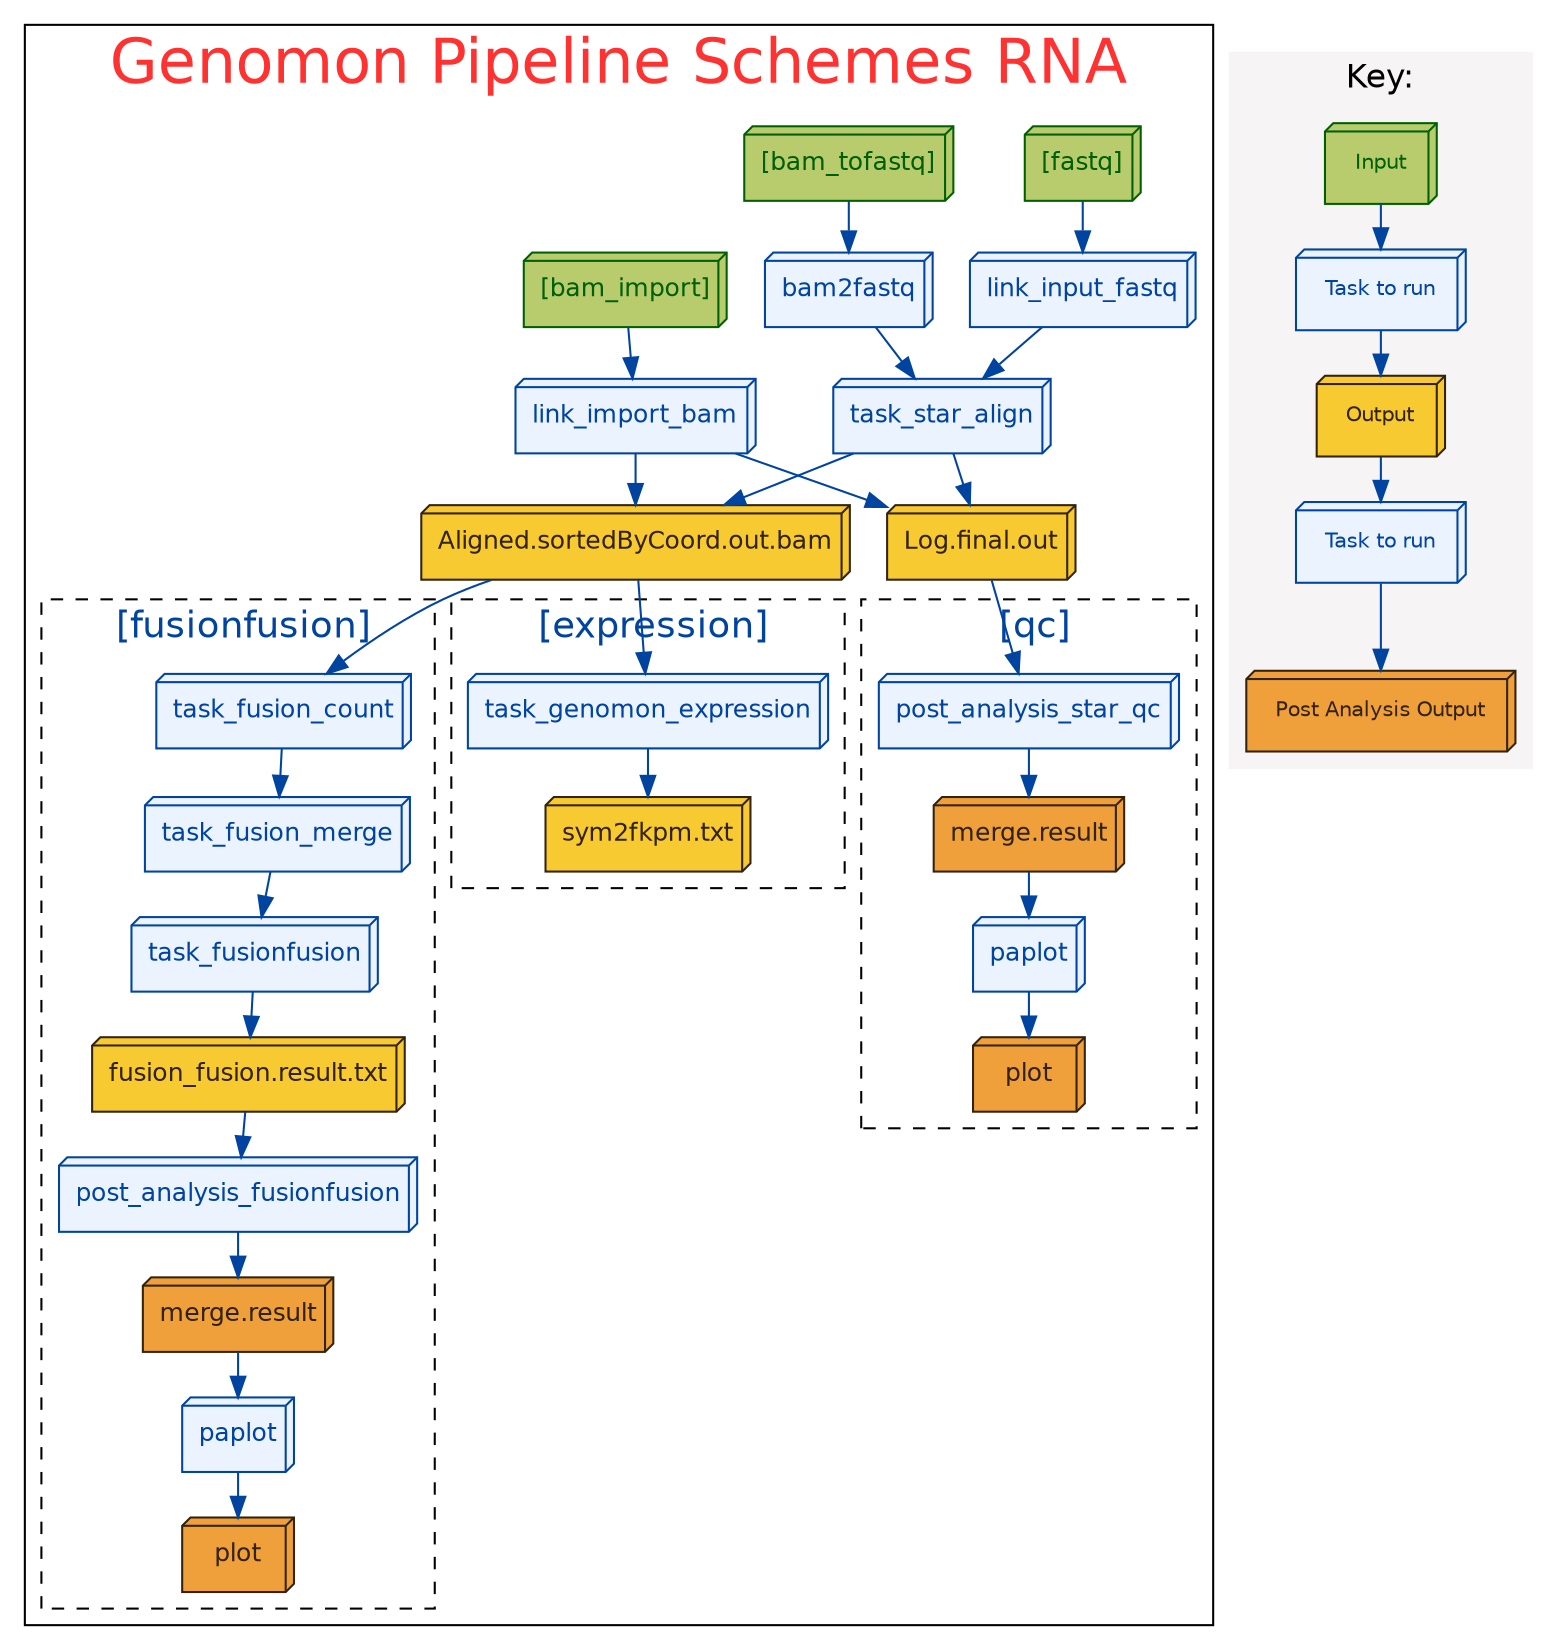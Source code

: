 digraph "Genomon Pipeline Schemes RNA"
{
	size = "11";
	splines = true;
	fontsize = "30";
	ranksep = 0.3;
	node[fontname = "helvetica", fontsize="12"];
	graph[clusterrank = "local"];
	
	subgraph clustertasks
	{
		rank="min";
		fontname = "helvetica"
		fontcolor = "#FF3232";
		label = "Genomon Pipeline Schemes RNA";

		#### nodes
		# input
		t_input_bam2fastq   [color="#006000", fillcolor="#B8CC6E", fontcolor="#006000", shape=box3d, style=filled, label="[bam_tofastq]"];
		t_input_fastq         [color="#006000", fillcolor="#B8CC6E", fontcolor="#006000", shape=box3d, style=filled, label="[fastq]"];
		t_input_bamimport     [color="#006000", fillcolor="#B8CC6E", fontcolor="#006000", shape=box3d, style=filled, label="[bam_import]"];
		
		# stage
		t_bam2fastq           [color="#0044A0", fillcolor="#EBF3FF", fontcolor="#0044A0", shape=box3d, style=filled, label="bam2fastq"];
		t_link_import_bam     [color="#0044A0", fillcolor="#EBF3FF", fontcolor="#0044A0", shape=box3d, style=filled, label="link_import_bam"];
		t_link_input_fastq    [color="#0044A0", fillcolor="#EBF3FF", fontcolor="#0044A0", shape=box3d, style=filled, label="link_input_fastq"];
		t_star                [color="#0044A0", fillcolor="#EBF3FF", fontcolor="#0044A0", shape=box3d, style=filled, label="task_star_align"];
		
		# output
		t_output_star         [color="#33220D", fillcolor="#F8CA31", fontcolor="#33220D", shape=box3d, style=filled, label="Aligned.sortedByCoord.out.bam"];
		t_output_starqc       [color="#33220D", fillcolor="#F8CA31", fontcolor="#33220D", shape=box3d, style=filled, label="Log.final.out"];
		
		#### lines
		# input
		t_input_bam2fastq -> t_bam2fastq[color="#0044A0"];
		t_input_fastq -> t_link_input_fastq[color="#0044A0"];
		t_input_bamimport -> t_link_import_bam[color="#0044A0"];
		
		# stage
		t_bam2fastq -> t_star[color="#0044A0"];
		t_link_input_fastq -> t_star[color="#0044A0"];
		
		t_star -> t_output_star[color="#0044A0"];
		t_star -> t_output_starqc[color="#0044A0"];
		t_link_import_bam -> t_output_star[color="#0044A0"];
		t_link_import_bam -> t_output_starqc[color="#0044A0"];
		
		t_output_star -> t_fusion_c[color="#0044A0"];
		t_output_star -> t_expression[color="#0044A0"];
		t_output_starqc -> t_pa_starqc[color="#0044A0"];
	
		subgraph clustertasks_fusion
		{
			rank="min";
			fontname = "helvetica";
			fontcolor = "#0044A0";
			fontsize = "18";
			label = " [fusionfusion]";
			style = dashed;

			#### nodes
			t_fusion_c            [color="#0044A0", fillcolor="#EBF3FF", fontcolor="#0044A0", shape=box3d, style=filled, label="task_fusion_count"];
			t_fusion_m            [color="#0044A0", fillcolor="#EBF3FF", fontcolor="#0044A0", shape=box3d, style=filled, label="task_fusion_merge"];
			t_fusion              [color="#0044A0", fillcolor="#EBF3FF", fontcolor="#0044A0", shape=box3d, style=filled, label="task_fusionfusion"];
			t_pa_ff               [color="#0044A0", fillcolor="#EBF3FF", fontcolor="#0044A0", shape=box3d, style=filled, label="post_analysis_fusionfusion"];
			t_paplot_ff           [color="#0044A0", fillcolor="#EBF3FF", fontcolor="#0044A0", shape=box3d, style=filled, label="paplot"];
			
			# output
			t_output_fusion       [color="#33220D", fillcolor="#F8CA31", fontcolor="#33220D", shape=box3d, style=filled, label="fusion_fusion.result.txt"];
			t_output_pa_ff        [color="#33220D", fillcolor="#EFA03B", fontcolor="#33220D", shape=box3d, style=filled, label="merge.result"];
			t_output_paplot_ff    [color="#33220D", fillcolor="#EFA03B", fontcolor="#33220D", shape=box3d, style=filled, label="plot"];

			#### lines
			# stage
			t_fusion_c -> t_fusion_m[color="#0044A0"];
			t_fusion_m -> t_fusion[color="#0044A0"];
			
			# output
			t_fusion -> t_output_fusion[color="#0044A0"];

			# post_analysis
			t_output_fusion -> t_pa_ff[color="#0044A0"];
			t_pa_ff -> t_output_pa_ff[color="#0044A0"];

			# paplot
			t_output_pa_ff -> t_paplot_ff[color="#0044A0"];
			t_paplot_ff -> t_output_paplot_ff[color="#0044A0"];
		}

		subgraph clustertasks_expression
		{
			rank="min";
			fontname = "helvetica";
			fontcolor = "#0044A0";
			fontsize = "18";
			label = " [expression]";
			style = dashed;

			#### nodes
			# nodes
			t_expression              [color="#0044A0", fillcolor="#EBF3FF", fontcolor="#0044A0", shape=box3d, style=filled, label="task_genomon_expression"];
			#t_pa_expression           [color="#0044A0", fillcolor="#EBF3FF", fontcolor="#0044A0", shape=box3d, style=filled, label="post_analysis_expression"];
			#t_paplot_expression       [color="#0044A0", fillcolor="#EBF3FF", fontcolor="#0044A0", shape=box3d, style=filled, label="paplot"];
			
			# output
			t_output_expression       [color="#33220D", fillcolor="#F8CA31", fontcolor="#33220D", shape=box3d, style=filled, label="sym2fkpm.txt"];
			#t_output_pa_expression    [color="#33220D", fillcolor="#EBF3FF", fontcolor="#33220D", shape=box3d, style=filled, label="merge.result"];
			#t_output_paplot_expression[color="#33220D", fillcolor="#EBF3FF", fontcolor="#33220D", shape=box3d, style=filled, label="plot"];
			

			#### lines
			# stage
			t_expression -> t_output_expression[color="#0044A0"];
			
			# post_analysis
			#t_output_expression -> t_pa_expression[color="#0044A0"];
			#t_pa_expression -> t_output_pa_expression[color="#0044A0"];

			# paplot
			#t_output_pa_expression -> t_paplot_expression[color="#0044A0"];
			#t_paplot_expression -> t_output_paplot_expression[color="#0044A0"];
		}

		subgraph clustertasks_starqc
		{
			rank="min";
			fontname = "helvetica";
			fontcolor = "#0044A0";
			fontsize = "18";
			label = " [qc]";
			style = dashed;

			#### nodes
			# nodes
			t_pa_starqc           [color="#0044A0", fillcolor="#EBF3FF", fontcolor="#0044A0", shape=box3d, style=filled, label="post_analysis_star_qc"];
			t_paplot_starqc       [color="#0044A0", fillcolor="#EBF3FF", fontcolor="#0044A0", shape=box3d, style=filled, label="paplot"];
			
			# output
			t_output_pa_starqc    [color="#33220D", fillcolor="#EFA03B", fontcolor="#33220D", shape=box3d, style=filled, label="merge.result"];
			t_output_paplot_starqc[color="#33220D", fillcolor="#EFA03B", fontcolor="#33220D", shape=box3d, style=filled, label="plot"];
			

			#### lines
			# post_analysis
			t_pa_starqc -> t_output_pa_starqc[color="#0044A0"];

			# paplot
			t_output_pa_starqc -> t_paplot_starqc[color="#0044A0"];
			t_paplot_starqc -> t_output_paplot_starqc[color="#0044A0"];
		}
	}
	
	subgraph clusterkey1
	{
		rank = "min";
		style  = filled;
		
		fontname = "helvetica"
		fontsize = 16;
		color = "#F6F4F4";
		label = "Key:"

		node[margin="0.2,0.2", fontname = "helvetica", fontsize="10"];
		k1_1[color="#006000", fillcolor="#B8CC6E", fontcolor="#006000", label="Input", shape=box3d, style=filled];
		k2_1[color="#0044A0", fillcolor="#EBF3FF", fontcolor="#0044A0", label="Task to run", shape=box3d, style=filled];
		k3_1[color="#33220D", fillcolor="#F8CA31", fontcolor="#33220D", label="Output", shape=box3d, style=filled];
		k4_1[color="#0044A0", fillcolor="#EBF3FF", fontcolor="#0044A0", label="Task to run", shape=box3d, style=filled];
		k5_1[color="#33220D", fillcolor="#EFA03B", fontcolor="#33220D", label="Post Analysis Output", shape=box3d, style=filled];
		k1_1 -> k2_1[color="#0044A0", arrowtype=normal];
		k2_1 -> k3_1[color="#0044A0", arrowtype=normal];
		k3_1 -> k4_1[color="#0044A0", arrowtype=normal];
		k4_1 -> k5_1[color="#0044A0", arrowtype=normal];
	}
}
